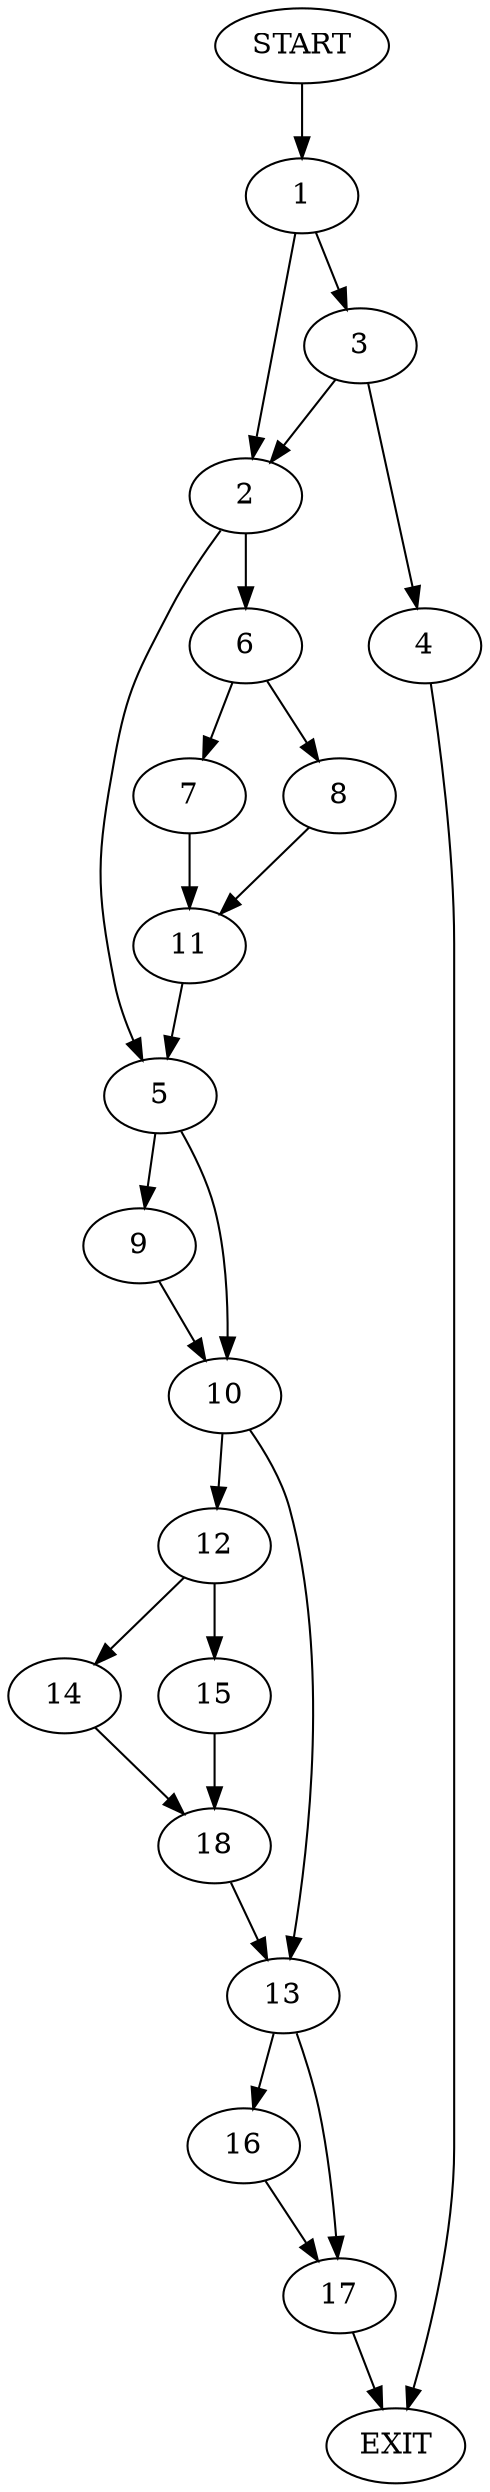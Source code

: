 digraph {
0 [label="START"]
19 [label="EXIT"]
0 -> 1
1 -> 2
1 -> 3
3 -> 2
3 -> 4
2 -> 5
2 -> 6
4 -> 19
6 -> 7
6 -> 8
5 -> 9
5 -> 10
8 -> 11
7 -> 11
11 -> 5
10 -> 12
10 -> 13
9 -> 10
12 -> 14
12 -> 15
13 -> 16
13 -> 17
15 -> 18
14 -> 18
18 -> 13
16 -> 17
17 -> 19
}
